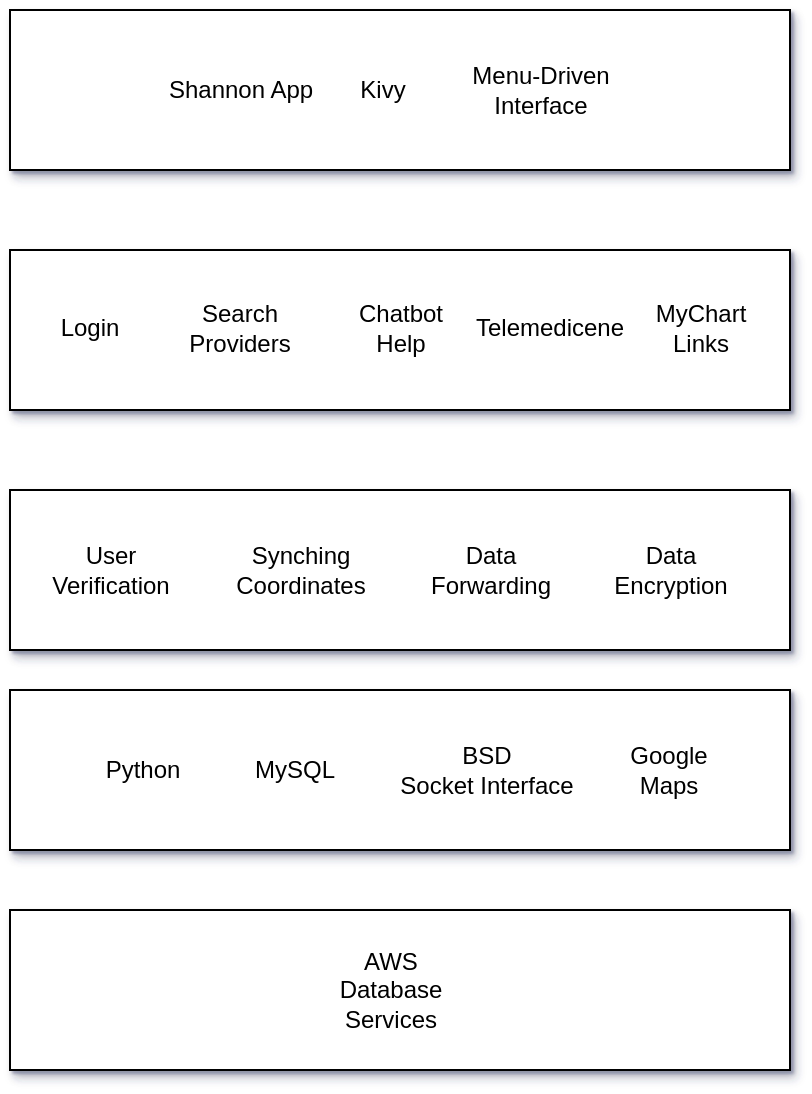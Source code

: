 <mxfile version="20.4.1" type="github">
  <diagram id="P2JkW2iTQmZUSIbnCeEx" name="Page-1">
    <mxGraphModel dx="1896" dy="1016" grid="0" gridSize="10" guides="1" tooltips="1" connect="1" arrows="1" fold="1" page="1" pageScale="1" pageWidth="850" pageHeight="1100" math="0" shadow="1">
      <root>
        <mxCell id="0" />
        <mxCell id="1" parent="0" />
        <mxCell id="qnYkJQ-oDUxNmd9Kcons-1" value="" style="rounded=0;whiteSpace=wrap;html=1;shadow=1;" vertex="1" parent="1">
          <mxGeometry x="270" y="160" width="390" height="80" as="geometry" />
        </mxCell>
        <mxCell id="qnYkJQ-oDUxNmd9Kcons-2" value="" style="rounded=0;whiteSpace=wrap;html=1;shadow=1;glass=0;" vertex="1" parent="1">
          <mxGeometry x="270" y="280" width="390" height="80" as="geometry" />
        </mxCell>
        <mxCell id="qnYkJQ-oDUxNmd9Kcons-3" value="" style="rounded=0;whiteSpace=wrap;html=1;shadow=1;" vertex="1" parent="1">
          <mxGeometry x="270" y="400" width="390" height="80" as="geometry" />
        </mxCell>
        <mxCell id="qnYkJQ-oDUxNmd9Kcons-4" value="" style="rounded=0;whiteSpace=wrap;html=1;shadow=1;" vertex="1" parent="1">
          <mxGeometry x="270" y="610" width="390" height="80" as="geometry" />
        </mxCell>
        <mxCell id="qnYkJQ-oDUxNmd9Kcons-5" value="Login" style="text;html=1;strokeColor=none;fillColor=none;align=center;verticalAlign=middle;whiteSpace=wrap;rounded=0;shadow=1;" vertex="1" parent="1">
          <mxGeometry x="280" y="304.44" width="60" height="30" as="geometry" />
        </mxCell>
        <mxCell id="qnYkJQ-oDUxNmd9Kcons-6" style="edgeStyle=orthogonalEdgeStyle;rounded=0;orthogonalLoop=1;jettySize=auto;html=1;exitX=0.5;exitY=1;exitDx=0;exitDy=0;" edge="1" parent="1">
          <mxGeometry relative="1" as="geometry">
            <mxPoint x="455" y="359.44" as="sourcePoint" />
            <mxPoint x="455" y="359.44" as="targetPoint" />
          </mxGeometry>
        </mxCell>
        <mxCell id="qnYkJQ-oDUxNmd9Kcons-7" value="Search Providers" style="text;html=1;strokeColor=none;fillColor=none;align=center;verticalAlign=middle;whiteSpace=wrap;rounded=0;shadow=1;" vertex="1" parent="1">
          <mxGeometry x="355" y="304.44" width="60" height="30" as="geometry" />
        </mxCell>
        <mxCell id="qnYkJQ-oDUxNmd9Kcons-8" value="Chatbot&lt;br&gt;Help" style="text;html=1;align=center;verticalAlign=middle;resizable=0;points=[];autosize=1;strokeColor=none;fillColor=none;" vertex="1" parent="1">
          <mxGeometry x="430" y="299.44" width="70" height="40" as="geometry" />
        </mxCell>
        <mxCell id="qnYkJQ-oDUxNmd9Kcons-9" value="Telemedicene" style="text;html=1;strokeColor=none;fillColor=none;align=center;verticalAlign=middle;whiteSpace=wrap;rounded=0;shadow=1;glass=1;" vertex="1" parent="1">
          <mxGeometry x="510" y="304.44" width="60" height="30" as="geometry" />
        </mxCell>
        <mxCell id="qnYkJQ-oDUxNmd9Kcons-10" value="Shannon App" style="text;html=1;align=center;verticalAlign=middle;resizable=0;points=[];autosize=1;strokeColor=none;fillColor=none;" vertex="1" parent="1">
          <mxGeometry x="335" y="185" width="100" height="30" as="geometry" />
        </mxCell>
        <mxCell id="qnYkJQ-oDUxNmd9Kcons-11" value="MyChart&lt;br&gt;Links" style="text;html=1;align=center;verticalAlign=middle;resizable=0;points=[];autosize=1;strokeColor=none;fillColor=none;" vertex="1" parent="1">
          <mxGeometry x="580" y="299.44" width="70" height="40" as="geometry" />
        </mxCell>
        <mxCell id="qnYkJQ-oDUxNmd9Kcons-12" value="Data&lt;br&gt;Forwarding" style="text;html=1;align=center;verticalAlign=middle;resizable=0;points=[];autosize=1;strokeColor=none;fillColor=none;" vertex="1" parent="1">
          <mxGeometry x="470" y="420" width="80" height="40" as="geometry" />
        </mxCell>
        <mxCell id="qnYkJQ-oDUxNmd9Kcons-13" value="User&lt;br&gt;Verification" style="text;html=1;align=center;verticalAlign=middle;resizable=0;points=[];autosize=1;strokeColor=none;fillColor=none;" vertex="1" parent="1">
          <mxGeometry x="280" y="420" width="80" height="40" as="geometry" />
        </mxCell>
        <mxCell id="qnYkJQ-oDUxNmd9Kcons-14" value="Data &lt;br&gt;Encryption" style="text;html=1;align=center;verticalAlign=middle;resizable=0;points=[];autosize=1;strokeColor=none;fillColor=none;" vertex="1" parent="1">
          <mxGeometry x="560" y="420" width="80" height="40" as="geometry" />
        </mxCell>
        <mxCell id="qnYkJQ-oDUxNmd9Kcons-15" value="Synching &lt;br&gt;Coordinates" style="text;html=1;align=center;verticalAlign=middle;resizable=0;points=[];autosize=1;strokeColor=none;fillColor=none;" vertex="1" parent="1">
          <mxGeometry x="370" y="420" width="90" height="40" as="geometry" />
        </mxCell>
        <mxCell id="qnYkJQ-oDUxNmd9Kcons-18" value="" style="rounded=0;whiteSpace=wrap;html=1;shadow=1;glass=0;" vertex="1" parent="1">
          <mxGeometry x="270" y="500" width="390" height="80" as="geometry" />
        </mxCell>
        <mxCell id="qnYkJQ-oDUxNmd9Kcons-19" value="MySQL" style="text;html=1;align=center;verticalAlign=middle;resizable=0;points=[];autosize=1;strokeColor=none;fillColor=none;" vertex="1" parent="1">
          <mxGeometry x="382" y="525" width="60" height="30" as="geometry" />
        </mxCell>
        <mxCell id="qnYkJQ-oDUxNmd9Kcons-20" value="BSD&lt;br&gt;Socket Interface" style="text;html=1;align=center;verticalAlign=middle;resizable=0;points=[];autosize=1;strokeColor=none;fillColor=none;" vertex="1" parent="1">
          <mxGeometry x="455" y="519.5" width="105" height="41" as="geometry" />
        </mxCell>
        <mxCell id="qnYkJQ-oDUxNmd9Kcons-21" value="AWS&lt;br&gt;Database&lt;br&gt;Services" style="text;html=1;align=center;verticalAlign=middle;resizable=0;points=[];autosize=1;strokeColor=none;fillColor=none;" vertex="1" parent="1">
          <mxGeometry x="425" y="620" width="70" height="60" as="geometry" />
        </mxCell>
        <mxCell id="qnYkJQ-oDUxNmd9Kcons-22" value="Menu-Driven&lt;br&gt;Interface" style="text;html=1;align=center;verticalAlign=middle;resizable=0;points=[];autosize=1;strokeColor=none;fillColor=none;" vertex="1" parent="1">
          <mxGeometry x="490" y="180" width="90" height="40" as="geometry" />
        </mxCell>
        <mxCell id="qnYkJQ-oDUxNmd9Kcons-23" value="Kivy" style="text;html=1;align=center;verticalAlign=middle;resizable=0;points=[];autosize=1;strokeColor=none;fillColor=none;" vertex="1" parent="1">
          <mxGeometry x="435" y="187" width="41" height="26" as="geometry" />
        </mxCell>
        <mxCell id="qnYkJQ-oDUxNmd9Kcons-24" value="Python" style="text;html=1;align=center;verticalAlign=middle;resizable=0;points=[];autosize=1;strokeColor=none;fillColor=none;" vertex="1" parent="1">
          <mxGeometry x="308" y="527" width="55" height="26" as="geometry" />
        </mxCell>
        <mxCell id="qnYkJQ-oDUxNmd9Kcons-25" value="Google&lt;br&gt;Maps" style="text;html=1;align=center;verticalAlign=middle;resizable=0;points=[];autosize=1;strokeColor=none;fillColor=none;" vertex="1" parent="1">
          <mxGeometry x="570" y="519.5" width="57" height="41" as="geometry" />
        </mxCell>
      </root>
    </mxGraphModel>
  </diagram>
</mxfile>
